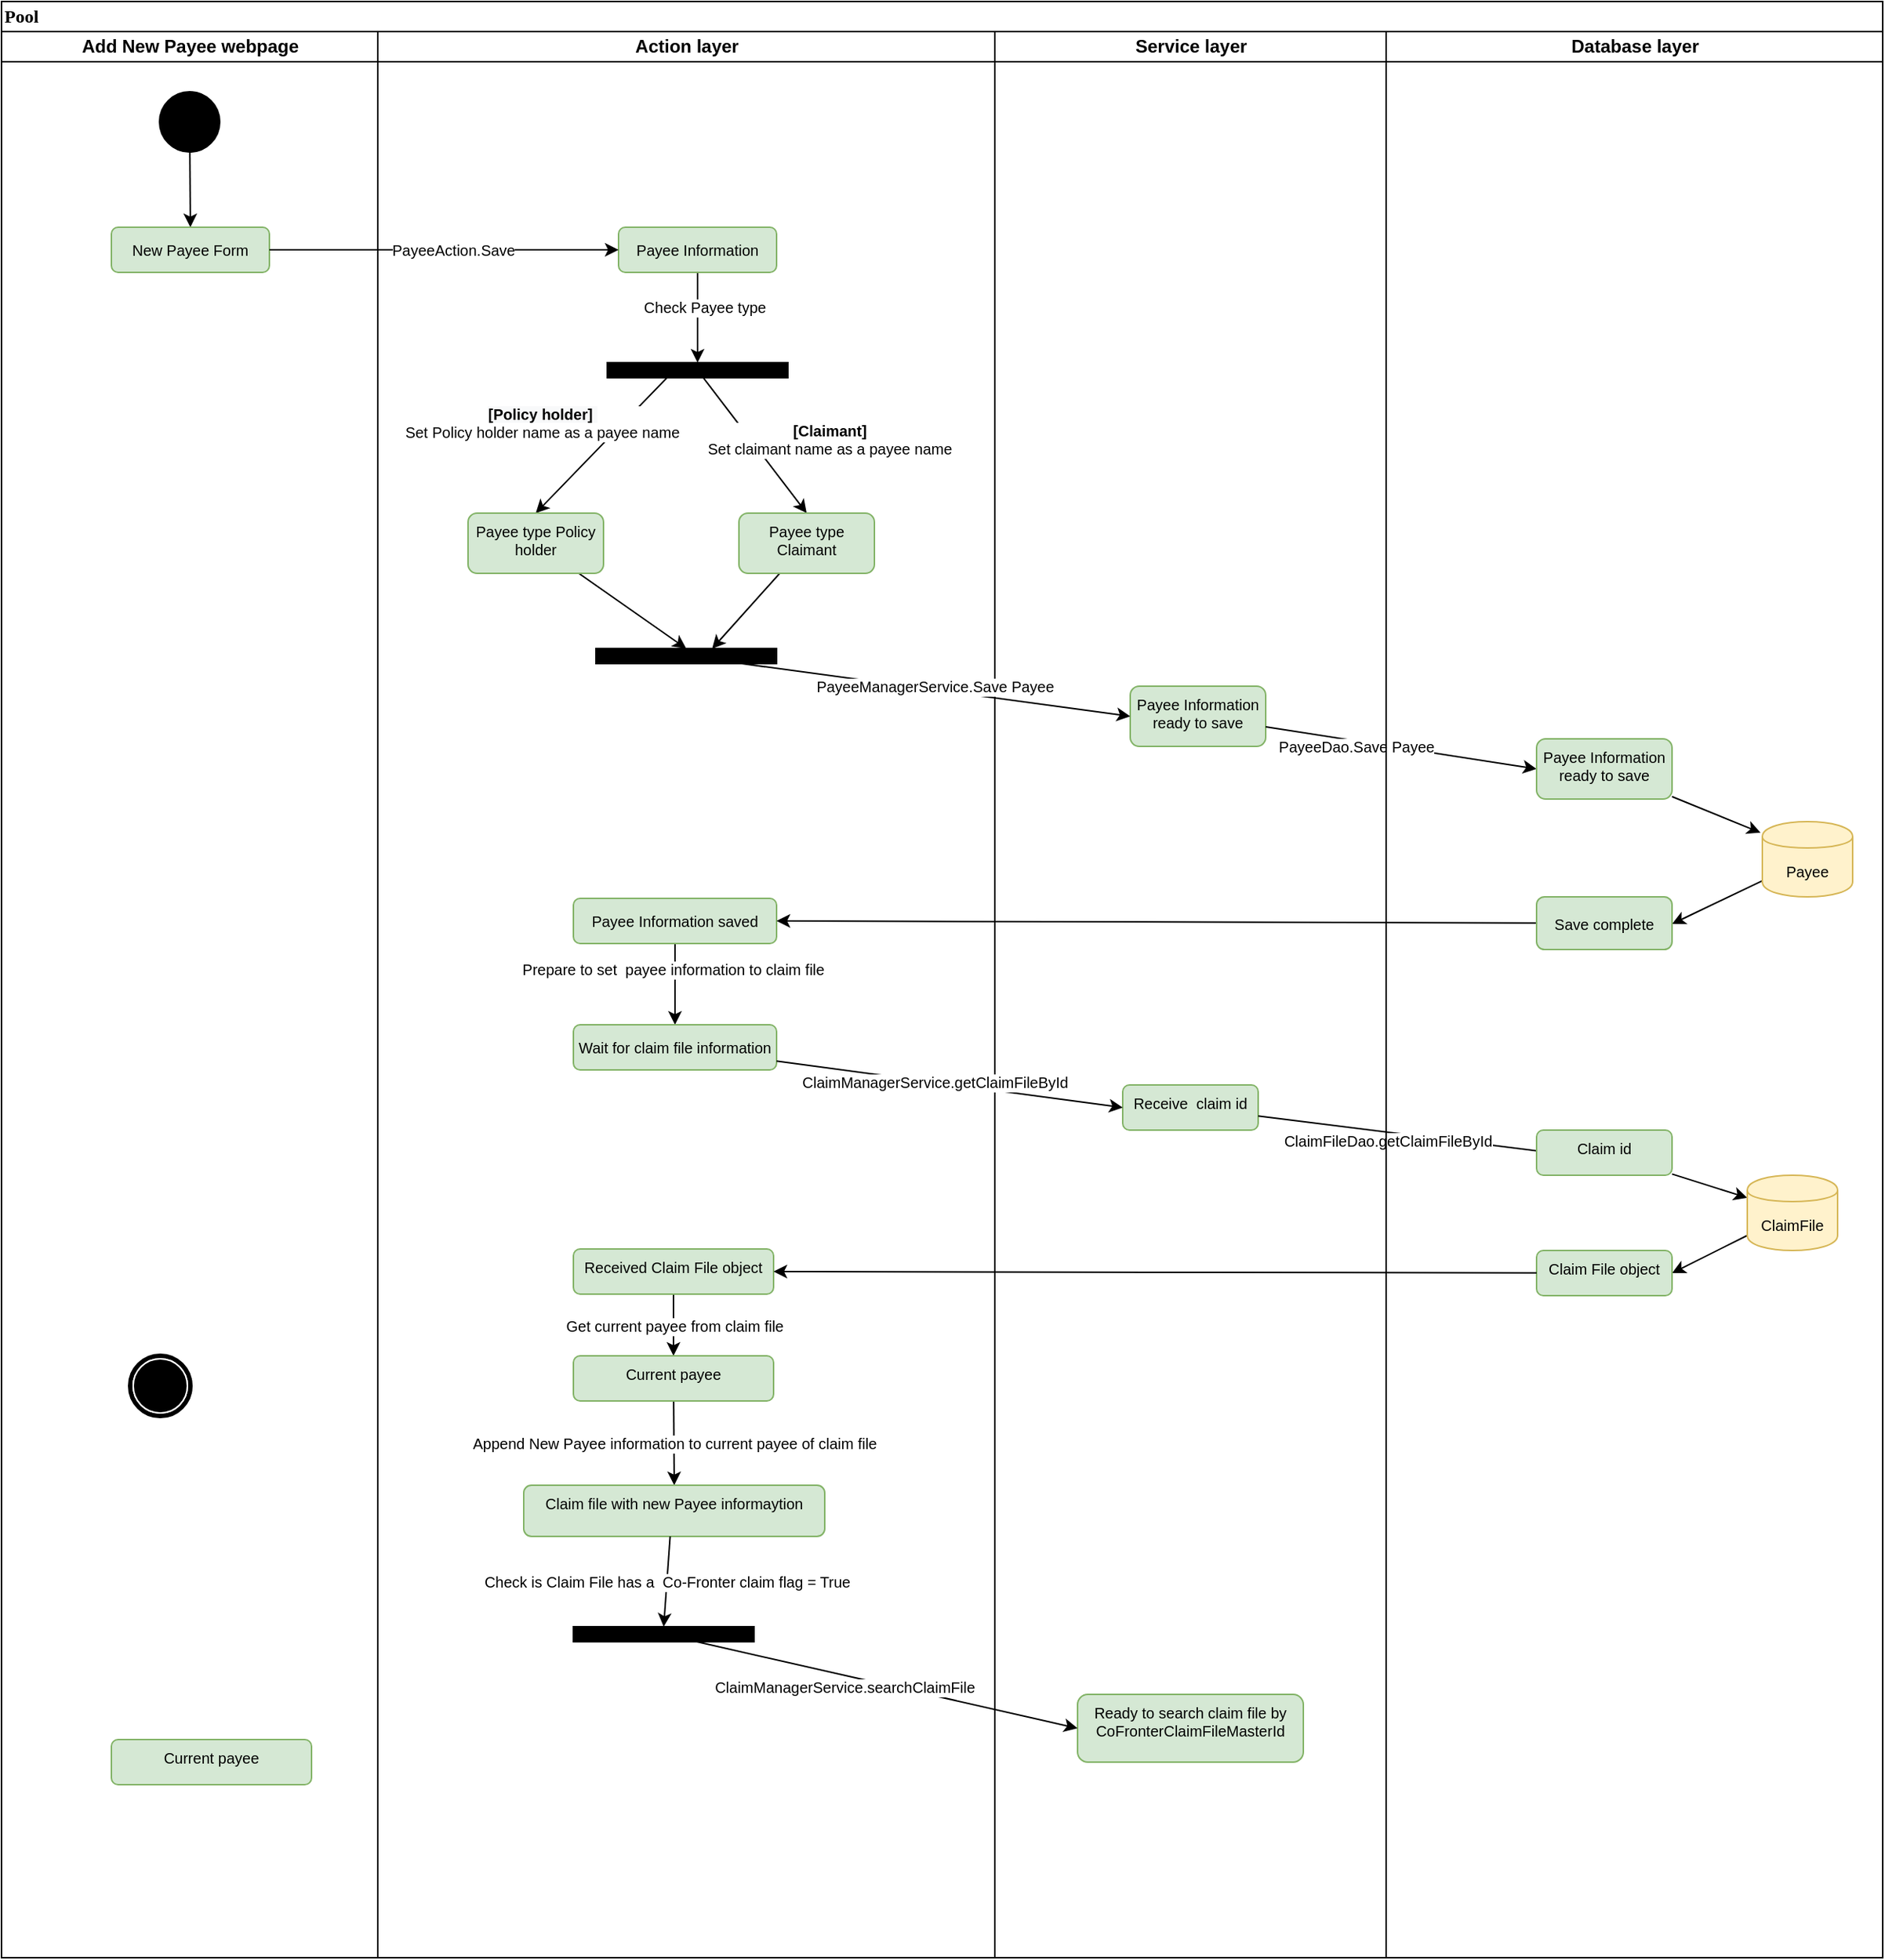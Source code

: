 <mxfile version="11.3.1" type="github" pages="1"><diagram name="Page-1" id="0783ab3e-0a74-02c8-0abd-f7b4e66b4bec"><mxGraphModel dx="1635" dy="1008" grid="1" gridSize="10" guides="1" tooltips="1" connect="1" arrows="1" fold="1" page="1" pageScale="1" pageWidth="850" pageHeight="1100" background="#ffffff" math="0" shadow="0"><root><mxCell id="0"/><mxCell id="1" parent="0"/><mxCell id="1c1d494c118603dd-1" value="Pool" style="swimlane;html=1;childLayout=stackLayout;startSize=20;rounded=0;shadow=0;comic=0;labelBackgroundColor=none;strokeColor=#000000;strokeWidth=1;fillColor=#ffffff;fontFamily=Verdana;fontSize=12;fontColor=#000000;align=left;" parent="1" vertex="1"><mxGeometry x="40" y="20" width="1250" height="1300" as="geometry"/></mxCell><mxCell id="1c1d494c118603dd-2" value="Add New Payee webpage" style="swimlane;html=1;startSize=20;" parent="1c1d494c118603dd-1" vertex="1"><mxGeometry y="20" width="250" height="1280" as="geometry"/></mxCell><mxCell id="o6uYyF3r6FIAQzFePDf1-14" style="edgeStyle=none;rounded=0;orthogonalLoop=1;jettySize=auto;html=1;entryX=0.5;entryY=0;entryDx=0;entryDy=0;fontSize=10;" edge="1" parent="1c1d494c118603dd-2" source="60571a20871a0731-4" target="o6uYyF3r6FIAQzFePDf1-1"><mxGeometry relative="1" as="geometry"/></mxCell><mxCell id="60571a20871a0731-4" value="" style="ellipse;whiteSpace=wrap;html=1;rounded=0;shadow=0;comic=0;labelBackgroundColor=none;strokeColor=#000000;strokeWidth=1;fillColor=#000000;fontFamily=Verdana;fontSize=12;fontColor=#000000;align=center;" parent="1c1d494c118603dd-2" vertex="1"><mxGeometry x="105" y="40" width="40" height="40" as="geometry"/></mxCell><mxCell id="o6uYyF3r6FIAQzFePDf1-1" value="New Payee Form" style="rounded=1;whiteSpace=wrap;html=1;fillColor=#d5e8d4;strokeColor=#82b366;fontSize=10;" vertex="1" parent="1c1d494c118603dd-2"><mxGeometry x="73" y="130" width="105" height="30" as="geometry"/></mxCell><mxCell id="60571a20871a0731-5" value="" style="shape=mxgraph.bpmn.shape;html=1;verticalLabelPosition=bottom;labelBackgroundColor=#ffffff;verticalAlign=top;perimeter=ellipsePerimeter;outline=end;symbol=terminate;rounded=0;shadow=0;comic=0;strokeColor=#000000;strokeWidth=1;fillColor=#ffffff;fontFamily=Verdana;fontSize=12;fontColor=#000000;align=center;" parent="1c1d494c118603dd-2" vertex="1"><mxGeometry x="85.5" y="880" width="40" height="40" as="geometry"/></mxCell><mxCell id="o6uYyF3r6FIAQzFePDf1-71" value="Current payee" style="rounded=1;whiteSpace=wrap;html=1;fillColor=#d5e8d4;strokeColor=#82b366;fontSize=10;align=center;verticalAlign=top;" vertex="1" parent="1c1d494c118603dd-2"><mxGeometry x="73" y="1135" width="133" height="30" as="geometry"/></mxCell><mxCell id="1c1d494c118603dd-3" value="Action layer" style="swimlane;html=1;startSize=20;align=center;" parent="1c1d494c118603dd-1" vertex="1"><mxGeometry x="250" y="20" width="410" height="1280" as="geometry"/></mxCell><mxCell id="o6uYyF3r6FIAQzFePDf1-16" style="edgeStyle=none;rounded=0;orthogonalLoop=1;jettySize=auto;html=1;entryX=0.5;entryY=0;entryDx=0;entryDy=0;fontSize=10;exitX=0.339;exitY=0.901;exitDx=0;exitDy=0;exitPerimeter=0;" edge="1" parent="1c1d494c118603dd-3" source="o6uYyF3r6FIAQzFePDf1-18" target="o6uYyF3r6FIAQzFePDf1-15"><mxGeometry relative="1" as="geometry"/></mxCell><mxCell id="o6uYyF3r6FIAQzFePDf1-17" value="&lt;span style=&quot;text-align: left ; white-space: normal ; background-color: rgb(248 , 249 , 250)&quot;&gt;&lt;b&gt;[Policy holder]&lt;/b&gt;&amp;nbsp;&lt;br&gt;&lt;/span&gt;Set Policy holder name as a payee name" style="text;html=1;resizable=0;points=[];align=center;verticalAlign=middle;labelBackgroundColor=#ffffff;fontSize=10;" vertex="1" connectable="0" parent="o6uYyF3r6FIAQzFePDf1-16"><mxGeometry x="0.318" y="2" relative="1" as="geometry"><mxPoint x="-28" y="-30.5" as="offset"/></mxGeometry></mxCell><mxCell id="o6uYyF3r6FIAQzFePDf1-20" style="edgeStyle=none;rounded=0;orthogonalLoop=1;jettySize=auto;html=1;entryX=0.5;entryY=0;entryDx=0;entryDy=0;fontSize=10;" edge="1" parent="1c1d494c118603dd-3" source="o6uYyF3r6FIAQzFePDf1-10" target="o6uYyF3r6FIAQzFePDf1-18"><mxGeometry relative="1" as="geometry"/></mxCell><mxCell id="o6uYyF3r6FIAQzFePDf1-21" value="Check Payee type" style="text;html=1;resizable=0;points=[];align=center;verticalAlign=middle;labelBackgroundColor=#ffffff;fontSize=10;" vertex="1" connectable="0" parent="o6uYyF3r6FIAQzFePDf1-20"><mxGeometry x="-0.258" y="4" relative="1" as="geometry"><mxPoint as="offset"/></mxGeometry></mxCell><mxCell id="o6uYyF3r6FIAQzFePDf1-10" value="Payee Information" style="rounded=1;whiteSpace=wrap;html=1;fillColor=#d5e8d4;strokeColor=#82b366;fontSize=10;" vertex="1" parent="1c1d494c118603dd-3"><mxGeometry x="160" y="130" width="105" height="30" as="geometry"/></mxCell><mxCell id="o6uYyF3r6FIAQzFePDf1-27" style="edgeStyle=none;rounded=0;orthogonalLoop=1;jettySize=auto;html=1;entryX=0.5;entryY=0;entryDx=0;entryDy=0;fontSize=10;" edge="1" parent="1c1d494c118603dd-3" source="o6uYyF3r6FIAQzFePDf1-15" target="o6uYyF3r6FIAQzFePDf1-26"><mxGeometry relative="1" as="geometry"/></mxCell><mxCell id="o6uYyF3r6FIAQzFePDf1-15" value="Payee type Policy holder" style="rounded=1;whiteSpace=wrap;html=1;fillColor=#d5e8d4;strokeColor=#82b366;fontSize=10;align=center;verticalAlign=top;" vertex="1" parent="1c1d494c118603dd-3"><mxGeometry x="60" y="320" width="90" height="40" as="geometry"/></mxCell><mxCell id="o6uYyF3r6FIAQzFePDf1-23" style="edgeStyle=none;rounded=0;orthogonalLoop=1;jettySize=auto;html=1;entryX=0.5;entryY=0;entryDx=0;entryDy=0;fontSize=10;" edge="1" parent="1c1d494c118603dd-3" source="o6uYyF3r6FIAQzFePDf1-18" target="o6uYyF3r6FIAQzFePDf1-25"><mxGeometry relative="1" as="geometry"><mxPoint x="295" y="390" as="targetPoint"/></mxGeometry></mxCell><mxCell id="o6uYyF3r6FIAQzFePDf1-24" value="&lt;b&gt;[Claimant]&lt;/b&gt;&lt;br&gt;Set claimant name as a payee name" style="text;html=1;resizable=0;points=[];align=center;verticalAlign=middle;labelBackgroundColor=#ffffff;fontSize=10;" vertex="1" connectable="0" parent="o6uYyF3r6FIAQzFePDf1-23"><mxGeometry x="0.35" y="3" relative="1" as="geometry"><mxPoint x="35" y="-18.5" as="offset"/></mxGeometry></mxCell><mxCell id="o6uYyF3r6FIAQzFePDf1-18" value="" style="rounded=0;whiteSpace=wrap;html=1;fontSize=10;align=left;strokeColor=#000000;fillColor=#000000;" vertex="1" parent="1c1d494c118603dd-3"><mxGeometry x="152.5" y="220" width="120" height="10" as="geometry"/></mxCell><mxCell id="o6uYyF3r6FIAQzFePDf1-28" style="edgeStyle=none;rounded=0;orthogonalLoop=1;jettySize=auto;html=1;entryX=0.643;entryY=0.013;entryDx=0;entryDy=0;entryPerimeter=0;fontSize=10;" edge="1" parent="1c1d494c118603dd-3" source="o6uYyF3r6FIAQzFePDf1-25" target="o6uYyF3r6FIAQzFePDf1-26"><mxGeometry relative="1" as="geometry"/></mxCell><mxCell id="o6uYyF3r6FIAQzFePDf1-25" value="Payee type Claimant" style="rounded=1;whiteSpace=wrap;html=1;fillColor=#d5e8d4;strokeColor=#82b366;fontSize=10;align=center;verticalAlign=top;" vertex="1" parent="1c1d494c118603dd-3"><mxGeometry x="240" y="320" width="90" height="40" as="geometry"/></mxCell><mxCell id="o6uYyF3r6FIAQzFePDf1-26" value="" style="rounded=0;whiteSpace=wrap;html=1;fontSize=10;align=left;strokeColor=#000000;fillColor=#000000;" vertex="1" parent="1c1d494c118603dd-3"><mxGeometry x="145" y="410" width="120" height="10" as="geometry"/></mxCell><mxCell id="o6uYyF3r6FIAQzFePDf1-45" style="edgeStyle=none;rounded=0;orthogonalLoop=1;jettySize=auto;html=1;entryX=0.5;entryY=0;entryDx=0;entryDy=0;fontSize=10;" edge="1" parent="1c1d494c118603dd-3" source="o6uYyF3r6FIAQzFePDf1-41" target="o6uYyF3r6FIAQzFePDf1-43"><mxGeometry relative="1" as="geometry"/></mxCell><mxCell id="o6uYyF3r6FIAQzFePDf1-46" value="Prepare to set&amp;nbsp; payee information to claim file" style="text;html=1;resizable=0;points=[];align=center;verticalAlign=middle;labelBackgroundColor=#ffffff;fontSize=10;" vertex="1" connectable="0" parent="o6uYyF3r6FIAQzFePDf1-45"><mxGeometry x="-0.373" y="-2" relative="1" as="geometry"><mxPoint as="offset"/></mxGeometry></mxCell><mxCell id="o6uYyF3r6FIAQzFePDf1-41" value="Payee Information saved" style="rounded=1;whiteSpace=wrap;html=1;fillColor=#d5e8d4;strokeColor=#82b366;fontSize=10;" vertex="1" parent="1c1d494c118603dd-3"><mxGeometry x="130" y="576" width="135" height="30" as="geometry"/></mxCell><mxCell id="o6uYyF3r6FIAQzFePDf1-43" value="Wait for claim file information" style="rounded=1;whiteSpace=wrap;html=1;fillColor=#d5e8d4;strokeColor=#82b366;fontSize=10;" vertex="1" parent="1c1d494c118603dd-3"><mxGeometry x="130" y="660" width="135" height="30" as="geometry"/></mxCell><mxCell id="o6uYyF3r6FIAQzFePDf1-66" value="Get current payee from claim file" style="edgeStyle=none;rounded=0;orthogonalLoop=1;jettySize=auto;html=1;entryX=0.5;entryY=0;entryDx=0;entryDy=0;fontSize=10;" edge="1" parent="1c1d494c118603dd-3" source="o6uYyF3r6FIAQzFePDf1-59" target="o6uYyF3r6FIAQzFePDf1-65"><mxGeometry relative="1" as="geometry"/></mxCell><mxCell id="o6uYyF3r6FIAQzFePDf1-59" value="Received Claim File object" style="rounded=1;whiteSpace=wrap;html=1;fillColor=#d5e8d4;strokeColor=#82b366;fontSize=10;align=center;verticalAlign=top;" vertex="1" parent="1c1d494c118603dd-3"><mxGeometry x="130" y="809" width="133" height="30" as="geometry"/></mxCell><mxCell id="o6uYyF3r6FIAQzFePDf1-68" value="Append New Payee information to current payee of claim file" style="edgeStyle=none;rounded=0;orthogonalLoop=1;jettySize=auto;html=1;entryX=0.5;entryY=0;entryDx=0;entryDy=0;fontSize=10;" edge="1" parent="1c1d494c118603dd-3" source="o6uYyF3r6FIAQzFePDf1-65" target="o6uYyF3r6FIAQzFePDf1-67"><mxGeometry relative="1" as="geometry"/></mxCell><mxCell id="o6uYyF3r6FIAQzFePDf1-65" value="Current payee" style="rounded=1;whiteSpace=wrap;html=1;fillColor=#d5e8d4;strokeColor=#82b366;fontSize=10;align=center;verticalAlign=top;" vertex="1" parent="1c1d494c118603dd-3"><mxGeometry x="130" y="880" width="133" height="30" as="geometry"/></mxCell><mxCell id="o6uYyF3r6FIAQzFePDf1-67" value="Claim file with new Payee informaytion" style="rounded=1;whiteSpace=wrap;html=1;fillColor=#d5e8d4;strokeColor=#82b366;fontSize=10;align=center;verticalAlign=top;" vertex="1" parent="1c1d494c118603dd-3"><mxGeometry x="97" y="966" width="200" height="34" as="geometry"/></mxCell><mxCell id="o6uYyF3r6FIAQzFePDf1-73" value="" style="rounded=0;whiteSpace=wrap;html=1;fontSize=10;align=left;strokeColor=#000000;fillColor=#000000;" vertex="1" parent="1c1d494c118603dd-3"><mxGeometry x="130" y="1060" width="120" height="10" as="geometry"/></mxCell><mxCell id="o6uYyF3r6FIAQzFePDf1-72" value="Check is Claim File has a&amp;nbsp; Co-Fronter claim flag = True" style="edgeStyle=none;rounded=0;orthogonalLoop=1;jettySize=auto;html=1;fontSize=10;" edge="1" parent="1c1d494c118603dd-3"><mxGeometry relative="1" as="geometry"><mxPoint x="194.285" y="1000" as="sourcePoint"/><mxPoint x="190" y="1060" as="targetPoint"/></mxGeometry></mxCell><mxCell id="1c1d494c118603dd-4" value="Service layer" style="swimlane;html=1;startSize=20;" parent="1c1d494c118603dd-1" vertex="1"><mxGeometry x="660" y="20" width="260" height="1280" as="geometry"/></mxCell><mxCell id="o6uYyF3r6FIAQzFePDf1-29" value="Payee Information&lt;br&gt;ready to save" style="rounded=1;whiteSpace=wrap;html=1;fillColor=#d5e8d4;strokeColor=#82b366;fontSize=10;align=center;verticalAlign=top;" vertex="1" parent="1c1d494c118603dd-4"><mxGeometry x="90" y="435" width="90" height="40" as="geometry"/></mxCell><mxCell id="o6uYyF3r6FIAQzFePDf1-47" value="Receive&amp;nbsp; claim id" style="rounded=1;whiteSpace=wrap;html=1;fillColor=#d5e8d4;strokeColor=#82b366;fontSize=10;align=center;verticalAlign=top;" vertex="1" parent="1c1d494c118603dd-4"><mxGeometry x="85" y="700" width="90" height="30" as="geometry"/></mxCell><mxCell id="o6uYyF3r6FIAQzFePDf1-75" value="Ready to search claim file by&lt;br&gt;CoFronterClaimFileMasterId" style="rounded=1;whiteSpace=wrap;html=1;fillColor=#d5e8d4;strokeColor=#82b366;fontSize=10;align=center;verticalAlign=top;" vertex="1" parent="1c1d494c118603dd-4"><mxGeometry x="55" y="1105" width="150" height="45" as="geometry"/></mxCell><mxCell id="o6uYyF3r6FIAQzFePDf1-11" style="rounded=0;orthogonalLoop=1;jettySize=auto;html=1;entryX=0;entryY=0.5;entryDx=0;entryDy=0;fontSize=10;strokeColor=none;" edge="1" parent="1c1d494c118603dd-1" source="o6uYyF3r6FIAQzFePDf1-1" target="o6uYyF3r6FIAQzFePDf1-10"><mxGeometry relative="1" as="geometry"/></mxCell><mxCell id="o6uYyF3r6FIAQzFePDf1-12" style="edgeStyle=none;rounded=0;orthogonalLoop=1;jettySize=auto;html=1;entryX=0;entryY=0.5;entryDx=0;entryDy=0;fontSize=10;" edge="1" parent="1c1d494c118603dd-1" source="o6uYyF3r6FIAQzFePDf1-1" target="o6uYyF3r6FIAQzFePDf1-10"><mxGeometry relative="1" as="geometry"/></mxCell><mxCell id="o6uYyF3r6FIAQzFePDf1-13" value="PayeeAction.Save" style="text;html=1;resizable=0;points=[];align=center;verticalAlign=middle;labelBackgroundColor=#ffffff;fontSize=10;" vertex="1" connectable="0" parent="o6uYyF3r6FIAQzFePDf1-12"><mxGeometry x="-0.441" relative="1" as="geometry"><mxPoint x="57" as="offset"/></mxGeometry></mxCell><mxCell id="o6uYyF3r6FIAQzFePDf1-30" style="edgeStyle=none;rounded=0;orthogonalLoop=1;jettySize=auto;html=1;entryX=0;entryY=0.5;entryDx=0;entryDy=0;fontSize=10;" edge="1" parent="1c1d494c118603dd-1" source="o6uYyF3r6FIAQzFePDf1-26" target="o6uYyF3r6FIAQzFePDf1-29"><mxGeometry relative="1" as="geometry"/></mxCell><mxCell id="o6uYyF3r6FIAQzFePDf1-31" value="PayeeManagerService.Save Payee" style="text;html=1;resizable=0;points=[];align=center;verticalAlign=middle;labelBackgroundColor=#ffffff;fontSize=10;" vertex="1" connectable="0" parent="o6uYyF3r6FIAQzFePDf1-30"><mxGeometry x="-0.478" y="1" relative="1" as="geometry"><mxPoint x="60.5" y="7" as="offset"/></mxGeometry></mxCell><mxCell id="o6uYyF3r6FIAQzFePDf1-34" style="edgeStyle=none;rounded=0;orthogonalLoop=1;jettySize=auto;html=1;entryX=0;entryY=0.5;entryDx=0;entryDy=0;fontSize=10;" edge="1" parent="1c1d494c118603dd-1" source="o6uYyF3r6FIAQzFePDf1-29" target="o6uYyF3r6FIAQzFePDf1-33"><mxGeometry relative="1" as="geometry"/></mxCell><mxCell id="o6uYyF3r6FIAQzFePDf1-35" value="PayeeDao.Save Payee" style="text;html=1;resizable=0;points=[];align=center;verticalAlign=middle;labelBackgroundColor=#ffffff;fontSize=10;" vertex="1" connectable="0" parent="o6uYyF3r6FIAQzFePDf1-34"><mxGeometry x="-0.55" y="-3" relative="1" as="geometry"><mxPoint x="20" y="3.5" as="offset"/></mxGeometry></mxCell><mxCell id="o6uYyF3r6FIAQzFePDf1-42" style="edgeStyle=none;rounded=0;orthogonalLoop=1;jettySize=auto;html=1;entryX=1;entryY=0.5;entryDx=0;entryDy=0;fontSize=10;" edge="1" parent="1c1d494c118603dd-1" source="o6uYyF3r6FIAQzFePDf1-38" target="o6uYyF3r6FIAQzFePDf1-41"><mxGeometry relative="1" as="geometry"/></mxCell><mxCell id="o6uYyF3r6FIAQzFePDf1-48" style="edgeStyle=none;rounded=0;orthogonalLoop=1;jettySize=auto;html=1;entryX=0;entryY=0.5;entryDx=0;entryDy=0;fontSize=10;" edge="1" parent="1c1d494c118603dd-1" source="o6uYyF3r6FIAQzFePDf1-43" target="o6uYyF3r6FIAQzFePDf1-47"><mxGeometry relative="1" as="geometry"/></mxCell><mxCell id="o6uYyF3r6FIAQzFePDf1-49" value="ClaimManagerService.getClaimFileById" style="text;html=1;resizable=0;points=[];align=center;verticalAlign=middle;labelBackgroundColor=#ffffff;fontSize=10;" vertex="1" connectable="0" parent="o6uYyF3r6FIAQzFePDf1-48"><mxGeometry x="-0.562" relative="1" as="geometry"><mxPoint x="54.5" y="7" as="offset"/></mxGeometry></mxCell><mxCell id="o6uYyF3r6FIAQzFePDf1-51" style="edgeStyle=none;rounded=0;orthogonalLoop=1;jettySize=auto;html=1;fontSize=10;" edge="1" parent="1c1d494c118603dd-1" source="o6uYyF3r6FIAQzFePDf1-47"><mxGeometry relative="1" as="geometry"><mxPoint x="1030" y="765" as="targetPoint"/></mxGeometry></mxCell><mxCell id="o6uYyF3r6FIAQzFePDf1-52" value="ClaimFileDao.getClaimFileById" style="text;html=1;resizable=0;points=[];align=center;verticalAlign=middle;labelBackgroundColor=#ffffff;fontSize=10;" vertex="1" connectable="0" parent="o6uYyF3r6FIAQzFePDf1-51"><mxGeometry x="-0.482" y="-1" relative="1" as="geometry"><mxPoint x="35" y="9" as="offset"/></mxGeometry></mxCell><mxCell id="o6uYyF3r6FIAQzFePDf1-32" value="Database layer" style="swimlane;html=1;startSize=20;" vertex="1" parent="1c1d494c118603dd-1"><mxGeometry x="920" y="20" width="330" height="1280" as="geometry"/></mxCell><mxCell id="o6uYyF3r6FIAQzFePDf1-37" style="edgeStyle=none;rounded=0;orthogonalLoop=1;jettySize=auto;html=1;entryX=-0.02;entryY=0.147;entryDx=0;entryDy=0;entryPerimeter=0;fontSize=10;" edge="1" parent="o6uYyF3r6FIAQzFePDf1-32" source="o6uYyF3r6FIAQzFePDf1-33" target="o6uYyF3r6FIAQzFePDf1-36"><mxGeometry relative="1" as="geometry"/></mxCell><mxCell id="o6uYyF3r6FIAQzFePDf1-33" value="Payee Information&lt;br&gt;ready to save" style="rounded=1;whiteSpace=wrap;html=1;fillColor=#d5e8d4;strokeColor=#82b366;fontSize=10;align=center;verticalAlign=top;" vertex="1" parent="o6uYyF3r6FIAQzFePDf1-32"><mxGeometry x="100" y="470" width="90" height="40" as="geometry"/></mxCell><mxCell id="o6uYyF3r6FIAQzFePDf1-39" style="edgeStyle=none;rounded=0;orthogonalLoop=1;jettySize=auto;html=1;fontSize=10;" edge="1" parent="o6uYyF3r6FIAQzFePDf1-32" source="o6uYyF3r6FIAQzFePDf1-36"><mxGeometry relative="1" as="geometry"><mxPoint x="190" y="593" as="targetPoint"/></mxGeometry></mxCell><mxCell id="o6uYyF3r6FIAQzFePDf1-36" value="Payee" style="shape=cylinder;whiteSpace=wrap;html=1;boundedLbl=1;backgroundOutline=1;strokeColor=#d6b656;fillColor=#fff2cc;fontSize=10;align=center;" vertex="1" parent="o6uYyF3r6FIAQzFePDf1-32"><mxGeometry x="250" y="525" width="60" height="50" as="geometry"/></mxCell><mxCell id="o6uYyF3r6FIAQzFePDf1-38" value="Save complete" style="rounded=1;whiteSpace=wrap;html=1;fillColor=#d5e8d4;strokeColor=#82b366;fontSize=10;align=center;verticalAlign=middle;" vertex="1" parent="o6uYyF3r6FIAQzFePDf1-32"><mxGeometry x="100" y="575" width="90" height="35" as="geometry"/></mxCell><mxCell id="o6uYyF3r6FIAQzFePDf1-54" style="edgeStyle=none;rounded=0;orthogonalLoop=1;jettySize=auto;html=1;entryX=0;entryY=0.3;entryDx=0;entryDy=0;fontSize=10;" edge="1" parent="o6uYyF3r6FIAQzFePDf1-32" source="o6uYyF3r6FIAQzFePDf1-50" target="o6uYyF3r6FIAQzFePDf1-53"><mxGeometry relative="1" as="geometry"/></mxCell><mxCell id="o6uYyF3r6FIAQzFePDf1-50" value="Claim id" style="rounded=1;whiteSpace=wrap;html=1;fillColor=#d5e8d4;strokeColor=#82b366;fontSize=10;align=center;verticalAlign=top;" vertex="1" parent="o6uYyF3r6FIAQzFePDf1-32"><mxGeometry x="100" y="730" width="90" height="30" as="geometry"/></mxCell><mxCell id="o6uYyF3r6FIAQzFePDf1-56" style="edgeStyle=none;rounded=0;orthogonalLoop=1;jettySize=auto;html=1;entryX=1;entryY=0.5;entryDx=0;entryDy=0;fontSize=10;" edge="1" parent="o6uYyF3r6FIAQzFePDf1-32" source="o6uYyF3r6FIAQzFePDf1-53" target="o6uYyF3r6FIAQzFePDf1-55"><mxGeometry relative="1" as="geometry"/></mxCell><mxCell id="o6uYyF3r6FIAQzFePDf1-53" value="ClaimFile" style="shape=cylinder;whiteSpace=wrap;html=1;boundedLbl=1;backgroundOutline=1;strokeColor=#d6b656;fillColor=#fff2cc;fontSize=10;align=center;" vertex="1" parent="o6uYyF3r6FIAQzFePDf1-32"><mxGeometry x="240" y="760" width="60" height="50" as="geometry"/></mxCell><mxCell id="o6uYyF3r6FIAQzFePDf1-55" value="Claim File object" style="rounded=1;whiteSpace=wrap;html=1;fillColor=#d5e8d4;strokeColor=#82b366;fontSize=10;align=center;verticalAlign=top;" vertex="1" parent="o6uYyF3r6FIAQzFePDf1-32"><mxGeometry x="100" y="810" width="90" height="30" as="geometry"/></mxCell><mxCell id="o6uYyF3r6FIAQzFePDf1-62" style="edgeStyle=none;rounded=0;orthogonalLoop=1;jettySize=auto;html=1;entryX=1;entryY=0.5;entryDx=0;entryDy=0;fontSize=10;" edge="1" parent="1c1d494c118603dd-1" source="o6uYyF3r6FIAQzFePDf1-55" target="o6uYyF3r6FIAQzFePDf1-59"><mxGeometry relative="1" as="geometry"/></mxCell><mxCell id="o6uYyF3r6FIAQzFePDf1-80" style="edgeStyle=none;rounded=0;orthogonalLoop=1;jettySize=auto;html=1;entryX=0;entryY=0.5;entryDx=0;entryDy=0;fontSize=10;" edge="1" parent="1c1d494c118603dd-1" source="o6uYyF3r6FIAQzFePDf1-73" target="o6uYyF3r6FIAQzFePDf1-75"><mxGeometry relative="1" as="geometry"/></mxCell><mxCell id="o6uYyF3r6FIAQzFePDf1-82" value="ClaimManagerService.searchClaimFile" style="text;html=1;resizable=0;points=[];align=center;verticalAlign=middle;labelBackgroundColor=#ffffff;fontSize=10;" vertex="1" connectable="0" parent="o6uYyF3r6FIAQzFePDf1-80"><mxGeometry x="-0.267" y="-1" relative="1" as="geometry"><mxPoint x="5.5" y="8" as="offset"/></mxGeometry></mxCell></root></mxGraphModel></diagram></mxfile>